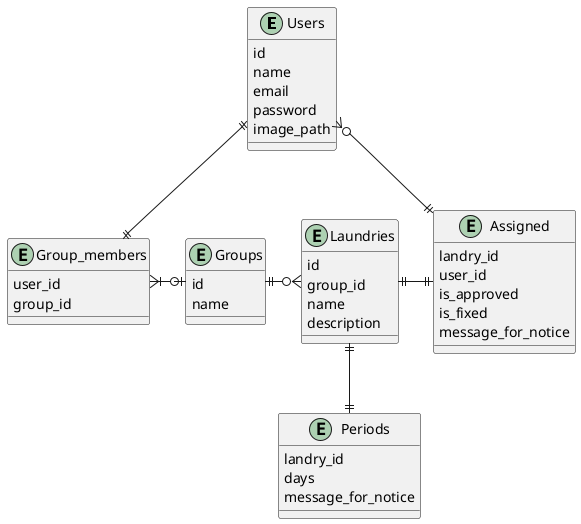 @startuml

entity Users{
id
name
email
password
image_path
}

entity Group_members
{
user_id
group_id
}

entity Groups
{
id
name
}

entity Laundries{
id
group_id
name
description
}

entity Periods{
landry_id
days
message_for_notice
}

entity Assigned{
landry_id
user_id
is_approved
is_fixed
message_for_notice
}

Users ||--|| Group_members
Group_members }|-o| Groups
Groups ||-o{ Laundries
Laundries ||-|| Assigned
Users }o-|| Assigned
Laundries ||--|| Periods

@enduml
